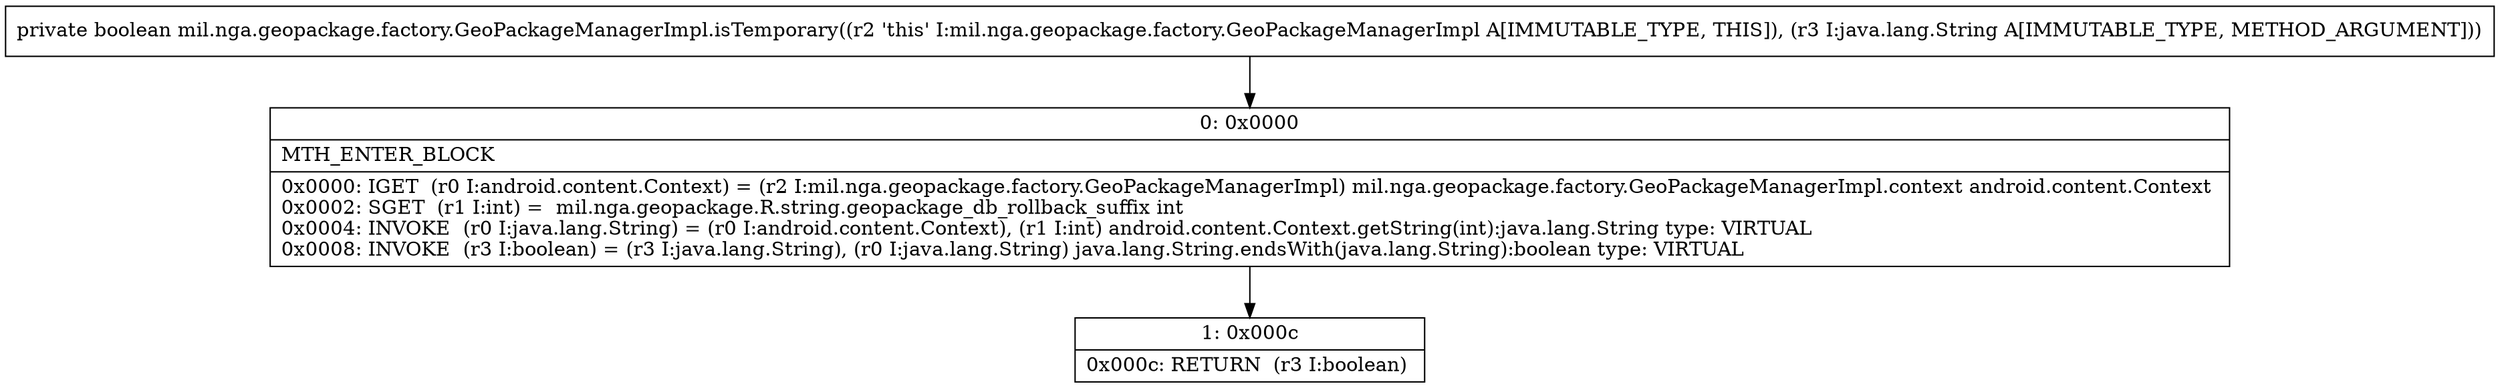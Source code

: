 digraph "CFG formil.nga.geopackage.factory.GeoPackageManagerImpl.isTemporary(Ljava\/lang\/String;)Z" {
Node_0 [shape=record,label="{0\:\ 0x0000|MTH_ENTER_BLOCK\l|0x0000: IGET  (r0 I:android.content.Context) = (r2 I:mil.nga.geopackage.factory.GeoPackageManagerImpl) mil.nga.geopackage.factory.GeoPackageManagerImpl.context android.content.Context \l0x0002: SGET  (r1 I:int) =  mil.nga.geopackage.R.string.geopackage_db_rollback_suffix int \l0x0004: INVOKE  (r0 I:java.lang.String) = (r0 I:android.content.Context), (r1 I:int) android.content.Context.getString(int):java.lang.String type: VIRTUAL \l0x0008: INVOKE  (r3 I:boolean) = (r3 I:java.lang.String), (r0 I:java.lang.String) java.lang.String.endsWith(java.lang.String):boolean type: VIRTUAL \l}"];
Node_1 [shape=record,label="{1\:\ 0x000c|0x000c: RETURN  (r3 I:boolean) \l}"];
MethodNode[shape=record,label="{private boolean mil.nga.geopackage.factory.GeoPackageManagerImpl.isTemporary((r2 'this' I:mil.nga.geopackage.factory.GeoPackageManagerImpl A[IMMUTABLE_TYPE, THIS]), (r3 I:java.lang.String A[IMMUTABLE_TYPE, METHOD_ARGUMENT])) }"];
MethodNode -> Node_0;
Node_0 -> Node_1;
}


